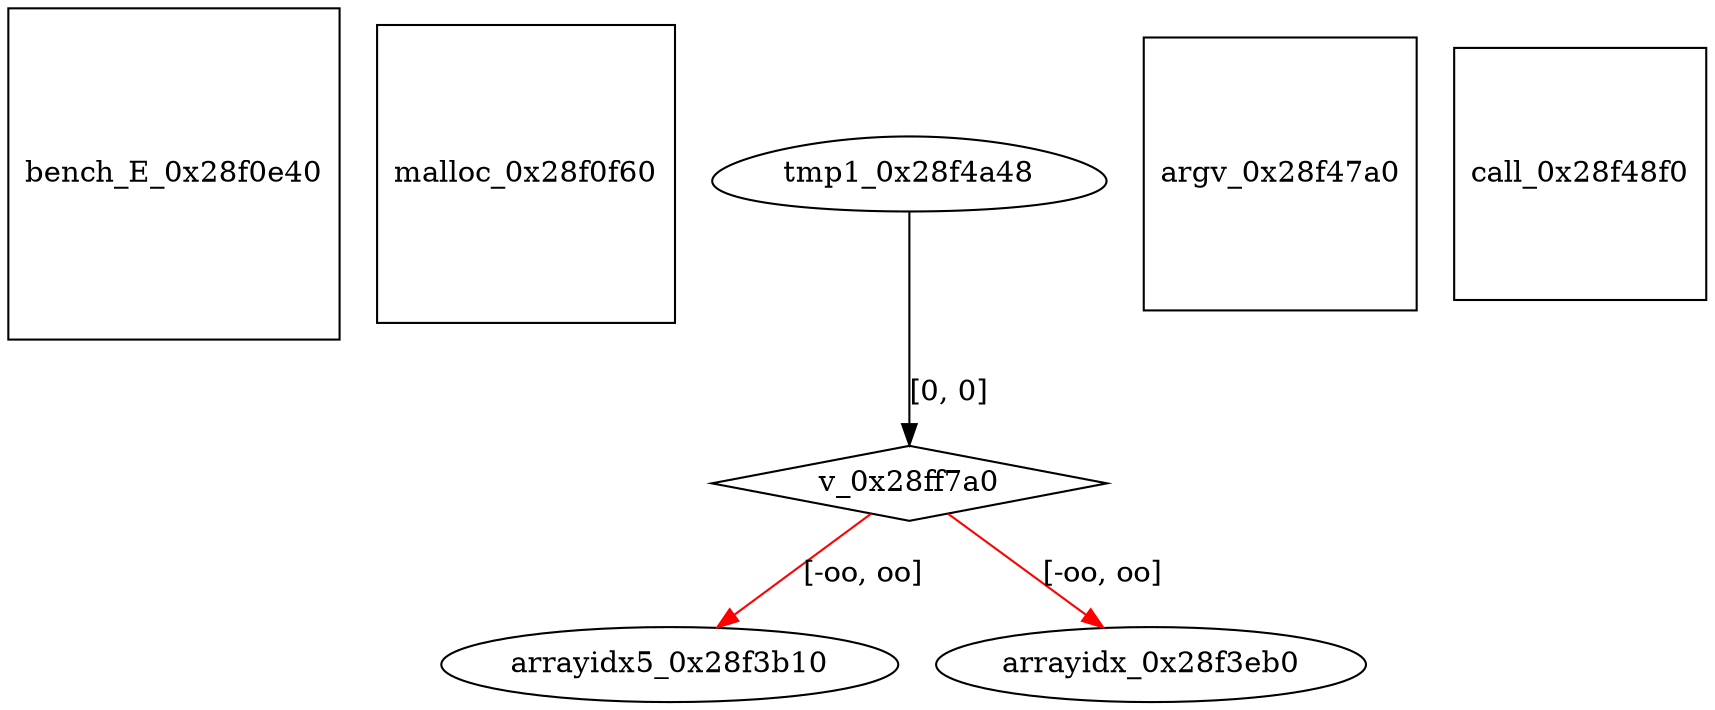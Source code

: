 digraph grafico {
"bench_E_0x28f0e40" [shape=square];
"malloc_0x28f0f60" [shape=square];
"arrayidx5_0x28f3b10" [shape=ellipse];
"v_0x28ff7a0" -> "arrayidx5_0x28f3b10" [label="[-oo, oo]",color=red];
"arrayidx_0x28f3eb0" [shape=ellipse];
"v_0x28ff7a0" -> "arrayidx_0x28f3eb0" [label="[-oo, oo]",color=red];
"argv_0x28f47a0" [shape=square];
"call_0x28f48f0" [shape=square];
"tmp1_0x28f4a48" [shape=egg];
"v_0x28ff7a0" [shape=diamond];
"tmp1_0x28f4a48" -> "v_0x28ff7a0" [label="[0, 0]"];
}